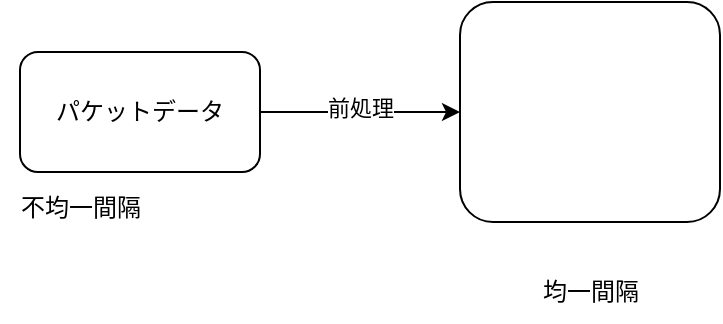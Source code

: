 <mxfile version="22.1.7" type="github">
  <diagram name="ページ1" id="vJ15fzR9yFP7jA5h14AV">
    <mxGraphModel dx="1224" dy="776" grid="1" gridSize="10" guides="1" tooltips="1" connect="1" arrows="1" fold="1" page="1" pageScale="1" pageWidth="827" pageHeight="1169" math="0" shadow="0">
      <root>
        <mxCell id="0" />
        <mxCell id="1" parent="0" />
        <mxCell id="0MjI1iBvqpHvC_OrkHvn-1" value="" style="edgeStyle=orthogonalEdgeStyle;rounded=0;orthogonalLoop=1;jettySize=auto;html=1;" edge="1" parent="1" source="0MjI1iBvqpHvC_OrkHvn-2" target="0MjI1iBvqpHvC_OrkHvn-9">
          <mxGeometry relative="1" as="geometry" />
        </mxCell>
        <mxCell id="0MjI1iBvqpHvC_OrkHvn-26" value="前処理" style="edgeLabel;html=1;align=center;verticalAlign=middle;resizable=0;points=[];" vertex="1" connectable="0" parent="0MjI1iBvqpHvC_OrkHvn-1">
          <mxGeometry y="2" relative="1" as="geometry">
            <mxPoint as="offset" />
          </mxGeometry>
        </mxCell>
        <mxCell id="0MjI1iBvqpHvC_OrkHvn-2" value="パケットデータ" style="rounded=1;whiteSpace=wrap;html=1;" vertex="1" parent="1">
          <mxGeometry x="60" y="365" width="120" height="60" as="geometry" />
        </mxCell>
        <mxCell id="0MjI1iBvqpHvC_OrkHvn-9" value="" style="whiteSpace=wrap;html=1;rounded=1;" vertex="1" parent="1">
          <mxGeometry x="280" y="340" width="130" height="110" as="geometry" />
        </mxCell>
        <mxCell id="0MjI1iBvqpHvC_OrkHvn-10" value="不均一間隔" style="text;html=1;align=center;verticalAlign=middle;resizable=0;points=[];autosize=1;strokeColor=none;fillColor=none;" vertex="1" parent="1">
          <mxGeometry x="50" y="428" width="80" height="30" as="geometry" />
        </mxCell>
        <mxCell id="0MjI1iBvqpHvC_OrkHvn-11" value="均一間隔" style="text;html=1;align=center;verticalAlign=middle;resizable=0;points=[];autosize=1;strokeColor=none;fillColor=none;" vertex="1" parent="1">
          <mxGeometry x="310" y="470" width="70" height="30" as="geometry" />
        </mxCell>
      </root>
    </mxGraphModel>
  </diagram>
</mxfile>
